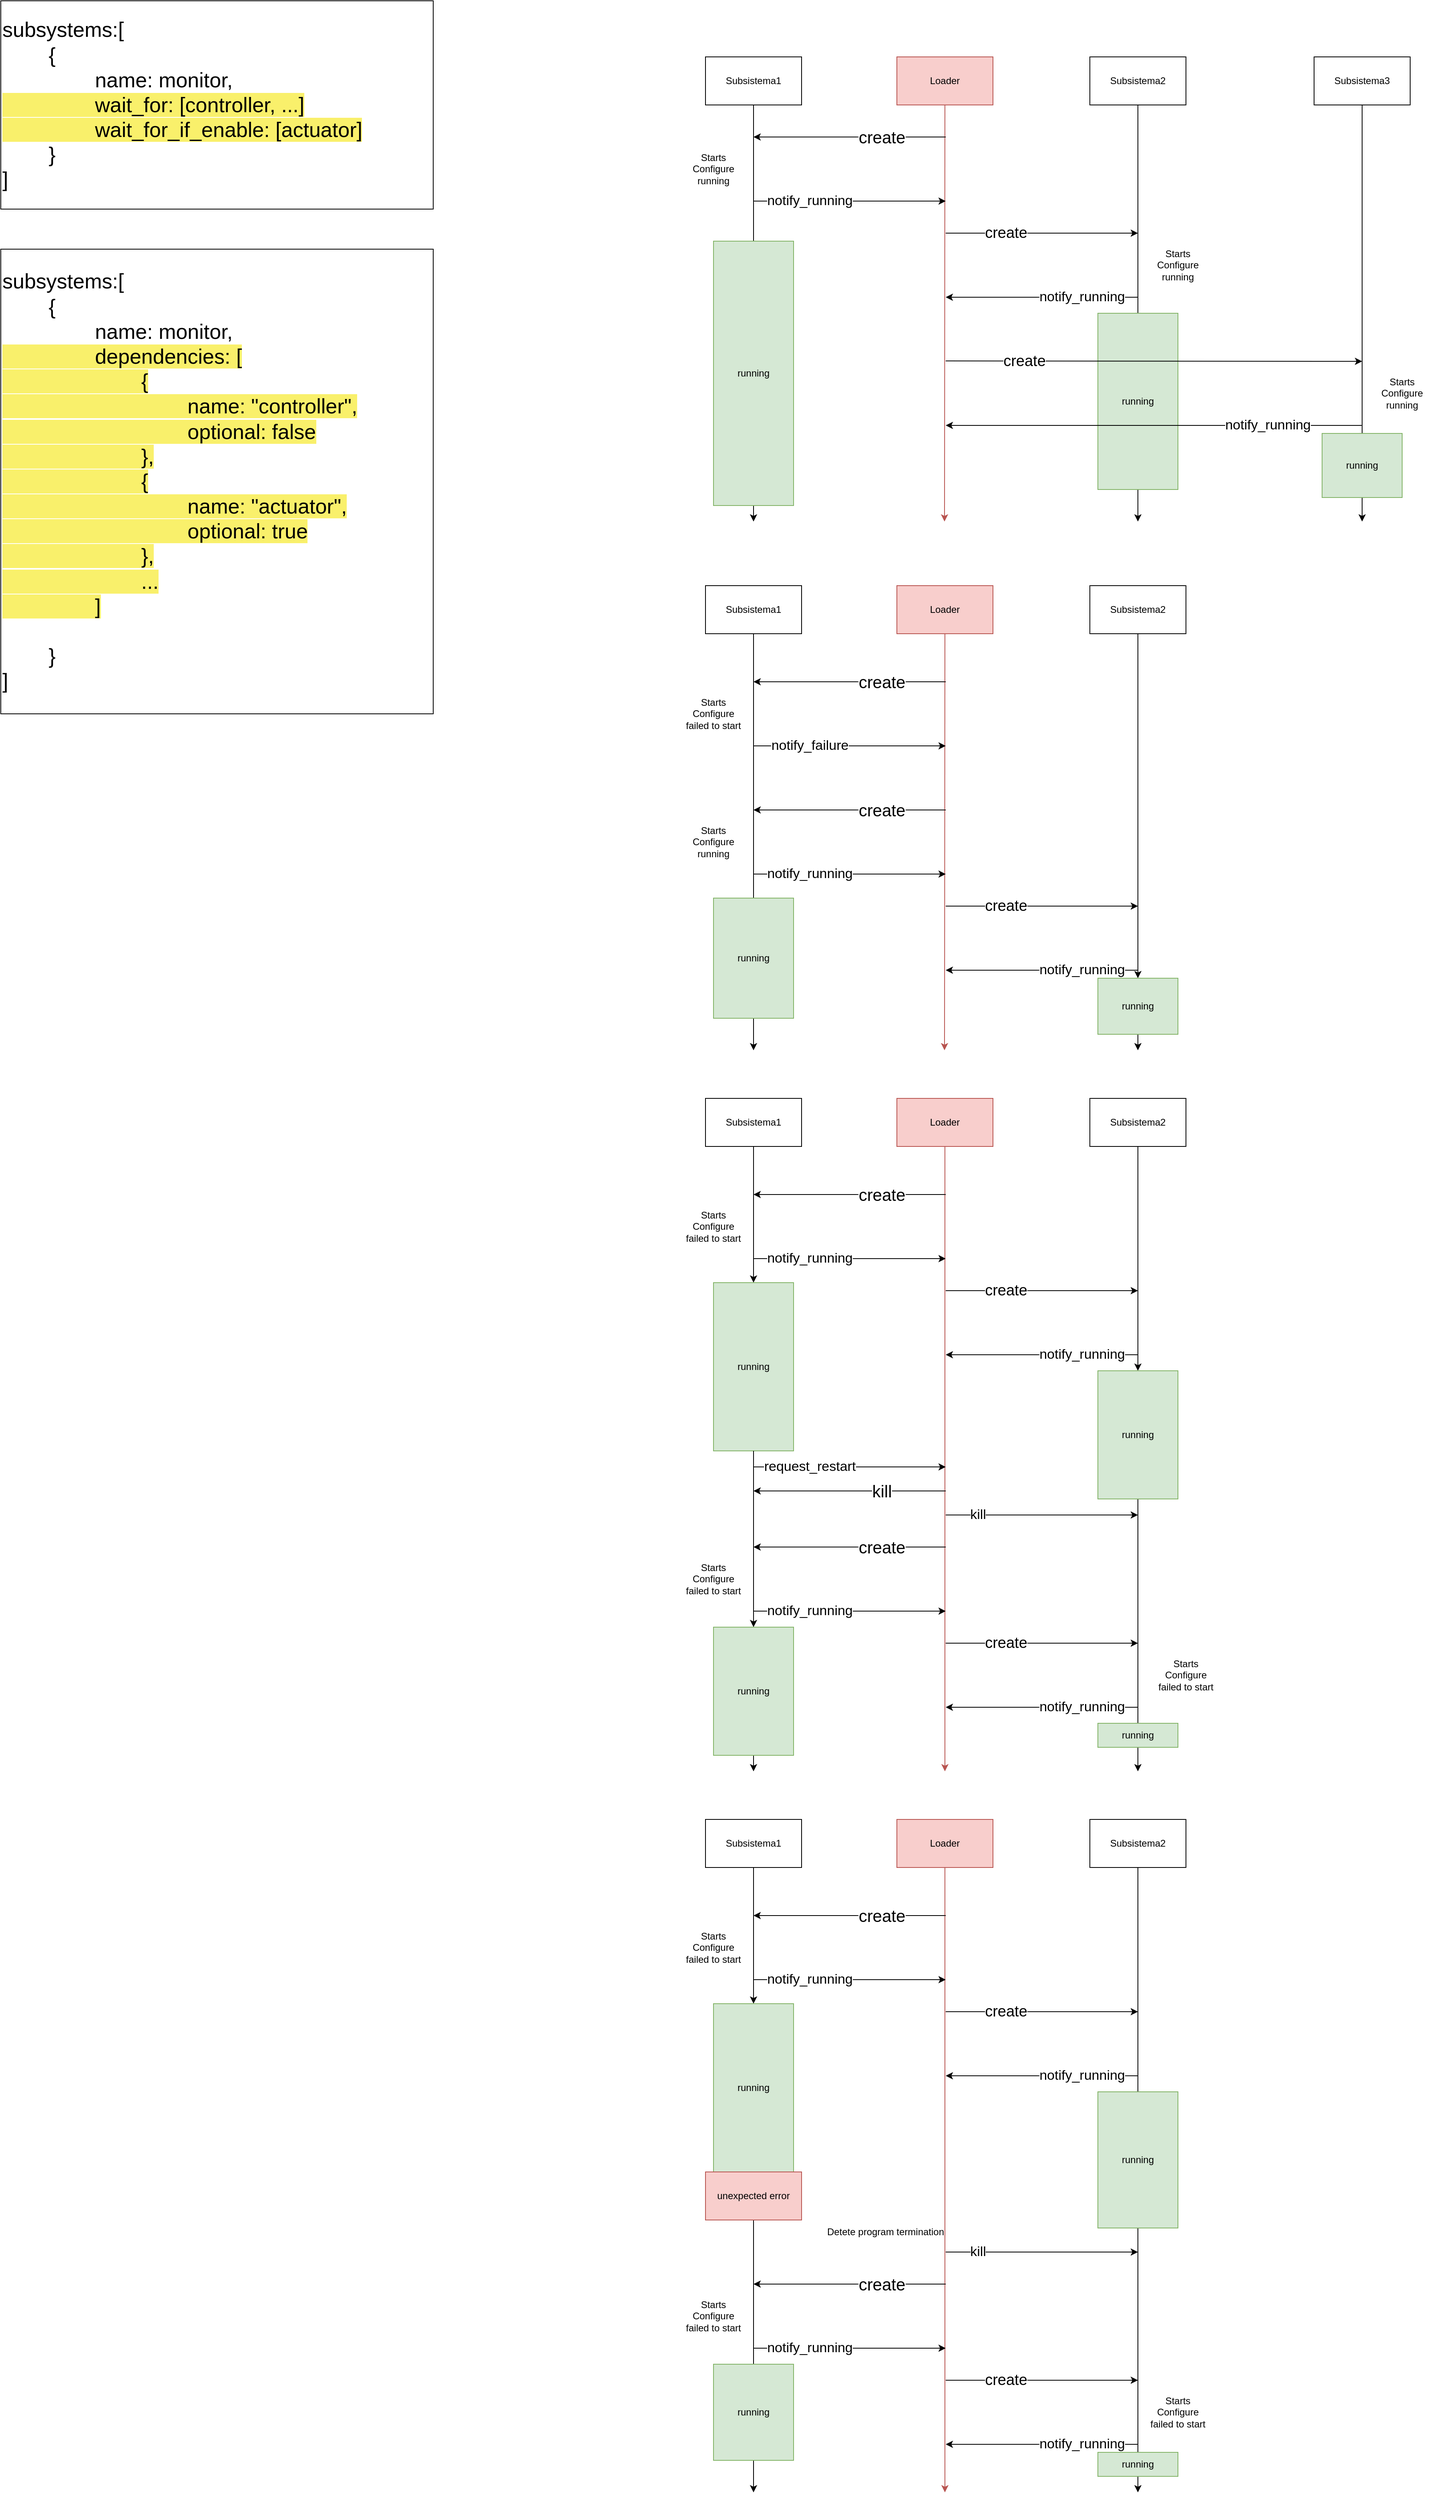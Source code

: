 <mxfile version="24.0.5" type="github">
  <diagram name="Page-1" id="_iT0_7cl5lhxkJCvYach">
    <mxGraphModel dx="1364" dy="795" grid="1" gridSize="10" guides="1" tooltips="1" connect="1" arrows="1" fold="1" page="1" pageScale="1" pageWidth="850" pageHeight="1100" math="0" shadow="0">
      <root>
        <mxCell id="0" />
        <mxCell id="1" parent="0" />
        <mxCell id="0AkoT4ty6DsvOrEqRaba-7" style="edgeStyle=orthogonalEdgeStyle;rounded=0;orthogonalLoop=1;jettySize=auto;html=1;exitX=0.5;exitY=1;exitDx=0;exitDy=0;fillColor=#f8cecc;strokeColor=#b85450;" edge="1" parent="1" source="0AkoT4ty6DsvOrEqRaba-1">
          <mxGeometry relative="1" as="geometry">
            <mxPoint x="1198.5" y="760" as="targetPoint" />
            <mxPoint x="1198.5" y="250" as="sourcePoint" />
          </mxGeometry>
        </mxCell>
        <mxCell id="0AkoT4ty6DsvOrEqRaba-1" value="Loader" style="rounded=0;whiteSpace=wrap;html=1;fillColor=#f8cecc;strokeColor=#b85450;" vertex="1" parent="1">
          <mxGeometry x="1139" y="180" width="120" height="60" as="geometry" />
        </mxCell>
        <mxCell id="0AkoT4ty6DsvOrEqRaba-2" value="&lt;div style=&quot;font-size: 26px;&quot; align=&quot;left&quot;&gt;&lt;font style=&quot;font-size: 26px;&quot;&gt;subsystems:[&lt;/font&gt;&lt;/div&gt;&lt;div style=&quot;font-size: 26px;&quot; align=&quot;left&quot;&gt;&lt;font style=&quot;font-size: 26px;&quot;&gt;&lt;span style=&quot;white-space: pre;&quot;&gt;&#x9;&lt;/span&gt;{&lt;/font&gt;&lt;/div&gt;&lt;div style=&quot;font-size: 26px;&quot; align=&quot;left&quot;&gt;&lt;font style=&quot;font-size: 26px;&quot;&gt;&lt;span style=&quot;white-space: pre;&quot;&gt;&#x9;&lt;/span&gt;&lt;span style=&quot;white-space: pre;&quot;&gt;&#x9;&lt;/span&gt;name: monitor,&lt;/font&gt;&lt;/div&gt;&lt;div style=&quot;font-size: 26px;&quot; align=&quot;left&quot;&gt;&lt;font style=&quot;font-size: 26px; background-color: rgb(249, 240, 107);&quot;&gt;&lt;span style=&quot;white-space: pre;&quot;&gt;&#x9;&lt;/span&gt;&lt;span style=&quot;white-space: pre;&quot;&gt;&#x9;&lt;/span&gt;wait_for: [controller, ...]&lt;/font&gt;&lt;/div&gt;&lt;div style=&quot;font-size: 26px;&quot; align=&quot;left&quot;&gt;&lt;font style=&quot;font-size: 26px; background-color: rgb(249, 240, 107);&quot;&gt;&lt;span style=&quot;white-space: pre;&quot;&gt;&#x9;&lt;/span&gt;&lt;span style=&quot;white-space: pre;&quot;&gt;&#x9;&lt;/span&gt;wait_for_if_enable: [actuator]&lt;br&gt;&lt;/font&gt;&lt;/div&gt;&lt;div style=&quot;font-size: 26px;&quot; align=&quot;left&quot;&gt;&lt;font style=&quot;font-size: 26px;&quot;&gt;&lt;span style=&quot;white-space: pre;&quot;&gt;&#x9;&lt;/span&gt;}&lt;br&gt;&lt;/font&gt;&lt;/div&gt;&lt;div style=&quot;font-size: 26px;&quot; align=&quot;left&quot;&gt;&lt;font style=&quot;font-size: 26px;&quot;&gt;]&lt;/font&gt;&lt;/div&gt;" style="rounded=0;whiteSpace=wrap;html=1;align=left;" vertex="1" parent="1">
          <mxGeometry x="20" y="110" width="540" height="260" as="geometry" />
        </mxCell>
        <mxCell id="0AkoT4ty6DsvOrEqRaba-3" value="&lt;div style=&quot;font-size: 26px;&quot; align=&quot;left&quot;&gt;&lt;font style=&quot;font-size: 26px;&quot;&gt;subsystems:[&lt;/font&gt;&lt;/div&gt;&lt;div style=&quot;font-size: 26px;&quot; align=&quot;left&quot;&gt;&lt;font style=&quot;font-size: 26px;&quot;&gt;&lt;span style=&quot;white-space: pre;&quot;&gt;&#x9;&lt;/span&gt;{&lt;/font&gt;&lt;/div&gt;&lt;div style=&quot;font-size: 26px;&quot; align=&quot;left&quot;&gt;&lt;font style=&quot;font-size: 26px;&quot;&gt;&lt;span style=&quot;white-space: pre;&quot;&gt;&#x9;&lt;/span&gt;&lt;span style=&quot;white-space: pre;&quot;&gt;&#x9;&lt;/span&gt;name: monitor,&lt;/font&gt;&lt;/div&gt;&lt;div style=&quot;font-size: 26px;&quot; align=&quot;left&quot;&gt;&lt;font style=&quot;font-size: 26px; background-color: rgb(249, 240, 107);&quot;&gt;&lt;span style=&quot;white-space: pre;&quot;&gt;&#x9;&lt;/span&gt;&lt;span style=&quot;white-space: pre;&quot;&gt;&#x9;dependencies&lt;/span&gt;: [&lt;/font&gt;&lt;/div&gt;&lt;div style=&quot;font-size: 26px;&quot; align=&quot;left&quot;&gt;&lt;font style=&quot;font-size: 26px; background-color: rgb(249, 240, 107);&quot;&gt;&lt;span style=&quot;white-space: pre;&quot;&gt;&#x9;&lt;/span&gt;&lt;span style=&quot;white-space: pre;&quot;&gt;&#x9;&lt;span style=&quot;white-space: pre;&quot;&gt;&#x9;&lt;/span&gt;{&lt;/span&gt;&lt;/font&gt;&lt;/div&gt;&lt;div style=&quot;font-size: 26px;&quot; align=&quot;left&quot;&gt;&lt;font style=&quot;font-size: 26px; background-color: rgb(249, 240, 107);&quot;&gt;&lt;span style=&quot;white-space: pre;&quot;&gt;&lt;span style=&quot;white-space: pre;&quot;&gt;&#x9;&lt;/span&gt;&lt;span style=&quot;white-space: pre;&quot;&gt;&#x9;&lt;/span&gt;&lt;span style=&quot;white-space: pre;&quot;&gt;&#x9;&lt;/span&gt;&lt;span style=&quot;white-space: pre;&quot;&gt;&#x9;&lt;/span&gt;name: &quot;controller&quot;,&lt;/span&gt;&lt;/font&gt;&lt;/div&gt;&lt;div style=&quot;font-size: 26px;&quot; align=&quot;left&quot;&gt;&lt;font style=&quot;font-size: 26px; background-color: rgb(249, 240, 107);&quot;&gt;&lt;span style=&quot;white-space: pre;&quot;&gt;&lt;span style=&quot;white-space: pre;&quot;&gt;&#x9;&lt;/span&gt;&lt;span style=&quot;white-space: pre;&quot;&gt;&#x9;&lt;/span&gt;&lt;span style=&quot;white-space: pre;&quot;&gt;&#x9;&lt;/span&gt;&lt;span style=&quot;white-space: pre;&quot;&gt;&#x9;&lt;/span&gt;optional: false&lt;br&gt;&lt;/span&gt;&lt;/font&gt;&lt;/div&gt;&lt;div style=&quot;font-size: 26px;&quot; align=&quot;left&quot;&gt;&lt;font style=&quot;font-size: 26px; background-color: rgb(249, 240, 107);&quot;&gt;&lt;span style=&quot;white-space: pre;&quot;&gt;&lt;span style=&quot;white-space: pre;&quot;&gt;&#x9;&lt;/span&gt;&lt;span style=&quot;white-space: pre;&quot;&gt;&#x9;&lt;/span&gt;&lt;span style=&quot;white-space: pre;&quot;&gt;&#x9;&lt;/span&gt;},&lt;/span&gt;&lt;/font&gt;&lt;/div&gt;&lt;div style=&quot;font-size: 26px;&quot; align=&quot;left&quot;&gt;&lt;font style=&quot;font-size: 26px; background-color: rgb(249, 240, 107);&quot;&gt;&lt;span style=&quot;white-space: pre;&quot;&gt;&lt;span style=&quot;white-space: pre;&quot;&gt;&#x9;&lt;/span&gt;&lt;span style=&quot;white-space: pre;&quot;&gt;&#x9;&lt;/span&gt;&lt;span style=&quot;white-space: pre;&quot;&gt;&#x9;&lt;/span&gt;{&lt;/span&gt;&lt;/font&gt;&lt;/div&gt;&lt;div style=&quot;font-size: 26px;&quot; align=&quot;left&quot;&gt;&lt;font style=&quot;font-size: 26px; background-color: rgb(249, 240, 107);&quot;&gt;&lt;span style=&quot;white-space: pre;&quot;&gt;&lt;/span&gt;&lt;/font&gt;&lt;div style=&quot;font-size: 26px;&quot; align=&quot;left&quot;&gt;&lt;font style=&quot;font-size: 26px; background-color: rgb(249, 240, 107);&quot;&gt;&lt;span style=&quot;white-space: pre;&quot;&gt;&lt;span style=&quot;white-space: pre;&quot;&gt;&#x9;&lt;/span&gt;&lt;span style=&quot;white-space: pre;&quot;&gt;&#x9;&lt;/span&gt;&lt;span style=&quot;white-space: pre;&quot;&gt;&#x9;&lt;/span&gt;&lt;span style=&quot;white-space: pre;&quot;&gt;&#x9;&lt;/span&gt;name: &quot;actuator&quot;,&lt;/span&gt;&lt;/font&gt;&lt;/div&gt;&lt;div style=&quot;font-size: 26px;&quot; align=&quot;left&quot;&gt;&lt;font style=&quot;font-size: 26px; background-color: rgb(249, 240, 107);&quot;&gt;&lt;span style=&quot;white-space: pre;&quot;&gt;&lt;span style=&quot;white-space: pre;&quot;&gt;&#x9;&lt;/span&gt;&lt;span style=&quot;white-space: pre;&quot;&gt;&#x9;&lt;/span&gt;&lt;span style=&quot;white-space: pre;&quot;&gt;&#x9;&lt;/span&gt;&lt;span style=&quot;white-space: pre;&quot;&gt;&#x9;&lt;/span&gt;optional: true&lt;br&gt;&lt;/span&gt;&lt;/font&gt;&lt;/div&gt;&lt;/div&gt;&lt;div style=&quot;font-size: 26px;&quot; align=&quot;left&quot;&gt;&lt;font style=&quot;font-size: 26px; background-color: rgb(249, 240, 107);&quot;&gt;&lt;span style=&quot;white-space: pre;&quot;&gt;&lt;span style=&quot;white-space: pre;&quot;&gt;&#x9;&lt;/span&gt;&lt;span style=&quot;white-space: pre;&quot;&gt;&#x9;&lt;/span&gt;&lt;span style=&quot;white-space: pre;&quot;&gt;&#x9;&lt;/span&gt;},&lt;/span&gt;&lt;/font&gt;&lt;/div&gt;&lt;div style=&quot;font-size: 26px;&quot; align=&quot;left&quot;&gt;&lt;font style=&quot;font-size: 26px; background-color: rgb(249, 240, 107);&quot;&gt;&lt;span style=&quot;white-space: pre;&quot;&gt;&lt;span style=&quot;white-space: pre;&quot;&gt;&#x9;&lt;/span&gt;&lt;span style=&quot;white-space: pre;&quot;&gt;&#x9;&lt;/span&gt;&lt;span style=&quot;white-space: pre;&quot;&gt;&#x9;.&lt;/span&gt;..&lt;br&gt;&lt;/span&gt;&lt;/font&gt;&lt;/div&gt;&lt;div style=&quot;font-size: 26px;&quot; align=&quot;left&quot;&gt;&lt;font style=&quot;font-size: 26px; background-color: rgb(249, 240, 107);&quot;&gt;&lt;span style=&quot;white-space: pre;&quot;&gt;&#x9;&lt;/span&gt;&lt;span style=&quot;white-space: pre;&quot;&gt;&#x9;&lt;/span&gt;]&lt;/font&gt;&lt;/div&gt;&lt;div style=&quot;font-size: 26px;&quot; align=&quot;left&quot;&gt;&lt;font style=&quot;font-size: 26px;&quot;&gt;&lt;br&gt;&lt;/font&gt;&lt;/div&gt;&lt;div style=&quot;font-size: 26px;&quot; align=&quot;left&quot;&gt;&lt;font style=&quot;font-size: 26px;&quot;&gt;&lt;span style=&quot;white-space: pre;&quot;&gt;&#x9;&lt;/span&gt;}&lt;br&gt;&lt;/font&gt;&lt;/div&gt;&lt;div style=&quot;font-size: 26px;&quot; align=&quot;left&quot;&gt;&lt;font style=&quot;font-size: 26px;&quot;&gt;]&lt;/font&gt;&lt;/div&gt;" style="rounded=0;whiteSpace=wrap;html=1;align=left;" vertex="1" parent="1">
          <mxGeometry x="20" y="420" width="540" height="580" as="geometry" />
        </mxCell>
        <mxCell id="0AkoT4ty6DsvOrEqRaba-8" style="edgeStyle=orthogonalEdgeStyle;rounded=0;orthogonalLoop=1;jettySize=auto;html=1;" edge="1" parent="1" source="0AkoT4ty6DsvOrEqRaba-4">
          <mxGeometry relative="1" as="geometry">
            <mxPoint x="960" y="760" as="targetPoint" />
          </mxGeometry>
        </mxCell>
        <mxCell id="0AkoT4ty6DsvOrEqRaba-4" value="Subsistema1" style="rounded=0;whiteSpace=wrap;html=1;" vertex="1" parent="1">
          <mxGeometry x="900" y="180" width="120" height="60" as="geometry" />
        </mxCell>
        <mxCell id="0AkoT4ty6DsvOrEqRaba-15" style="edgeStyle=orthogonalEdgeStyle;rounded=0;orthogonalLoop=1;jettySize=auto;html=1;" edge="1" parent="1" source="0AkoT4ty6DsvOrEqRaba-5">
          <mxGeometry relative="1" as="geometry">
            <mxPoint x="1440" y="760" as="targetPoint" />
          </mxGeometry>
        </mxCell>
        <mxCell id="0AkoT4ty6DsvOrEqRaba-5" value="Subsistema2" style="rounded=0;whiteSpace=wrap;html=1;" vertex="1" parent="1">
          <mxGeometry x="1380" y="180" width="120" height="60" as="geometry" />
        </mxCell>
        <mxCell id="0AkoT4ty6DsvOrEqRaba-9" value="" style="endArrow=classic;html=1;rounded=0;" edge="1" parent="1">
          <mxGeometry width="50" height="50" relative="1" as="geometry">
            <mxPoint x="1200" y="280" as="sourcePoint" />
            <mxPoint x="960" y="280" as="targetPoint" />
          </mxGeometry>
        </mxCell>
        <mxCell id="0AkoT4ty6DsvOrEqRaba-13" value="create" style="edgeLabel;html=1;align=center;verticalAlign=middle;resizable=0;points=[];fontSize=21;" vertex="1" connectable="0" parent="0AkoT4ty6DsvOrEqRaba-9">
          <mxGeometry x="-0.175" y="-1" relative="1" as="geometry">
            <mxPoint x="19" y="1" as="offset" />
          </mxGeometry>
        </mxCell>
        <mxCell id="0AkoT4ty6DsvOrEqRaba-10" value="&lt;div&gt;Starts&lt;/div&gt;&lt;div&gt;Configure&lt;br&gt;&lt;/div&gt;&lt;div&gt;running&lt;br&gt;&lt;/div&gt;" style="text;html=1;align=center;verticalAlign=middle;whiteSpace=wrap;rounded=0;" vertex="1" parent="1">
          <mxGeometry x="860" y="290" width="100" height="60" as="geometry" />
        </mxCell>
        <mxCell id="0AkoT4ty6DsvOrEqRaba-11" value="" style="endArrow=classic;html=1;rounded=0;" edge="1" parent="1">
          <mxGeometry width="50" height="50" relative="1" as="geometry">
            <mxPoint x="960" y="360" as="sourcePoint" />
            <mxPoint x="1200" y="360" as="targetPoint" />
          </mxGeometry>
        </mxCell>
        <mxCell id="0AkoT4ty6DsvOrEqRaba-14" value="notify_running" style="edgeLabel;html=1;align=center;verticalAlign=middle;resizable=0;points=[];fontSize=17;" vertex="1" connectable="0" parent="0AkoT4ty6DsvOrEqRaba-11">
          <mxGeometry x="-0.658" relative="1" as="geometry">
            <mxPoint x="29" as="offset" />
          </mxGeometry>
        </mxCell>
        <mxCell id="0AkoT4ty6DsvOrEqRaba-17" value="" style="endArrow=classic;html=1;rounded=0;" edge="1" parent="1">
          <mxGeometry width="50" height="50" relative="1" as="geometry">
            <mxPoint x="1200" y="400" as="sourcePoint" />
            <mxPoint x="1440" y="400" as="targetPoint" />
          </mxGeometry>
        </mxCell>
        <mxCell id="0AkoT4ty6DsvOrEqRaba-18" value="&lt;font style=&quot;font-size: 19px;&quot;&gt;create&lt;/font&gt;" style="edgeLabel;html=1;align=center;verticalAlign=middle;resizable=0;points=[];fontSize=17;" vertex="1" connectable="0" parent="0AkoT4ty6DsvOrEqRaba-17">
          <mxGeometry x="-0.658" relative="1" as="geometry">
            <mxPoint x="34" as="offset" />
          </mxGeometry>
        </mxCell>
        <mxCell id="0AkoT4ty6DsvOrEqRaba-19" value="&lt;div&gt;Starts&lt;/div&gt;&lt;div&gt;Configure&lt;br&gt;&lt;/div&gt;&lt;div&gt;running&lt;br&gt;&lt;/div&gt;" style="text;html=1;align=center;verticalAlign=middle;whiteSpace=wrap;rounded=0;" vertex="1" parent="1">
          <mxGeometry x="1440" y="410" width="100" height="60" as="geometry" />
        </mxCell>
        <mxCell id="0AkoT4ty6DsvOrEqRaba-20" value="" style="endArrow=classic;html=1;rounded=0;endFill=1;" edge="1" parent="1">
          <mxGeometry width="50" height="50" relative="1" as="geometry">
            <mxPoint x="1440" y="480" as="sourcePoint" />
            <mxPoint x="1200" y="480" as="targetPoint" />
          </mxGeometry>
        </mxCell>
        <mxCell id="0AkoT4ty6DsvOrEqRaba-21" value="notify_running" style="edgeLabel;html=1;align=center;verticalAlign=middle;resizable=0;points=[];fontSize=17;" vertex="1" connectable="0" parent="0AkoT4ty6DsvOrEqRaba-20">
          <mxGeometry x="-0.658" relative="1" as="geometry">
            <mxPoint x="-29" as="offset" />
          </mxGeometry>
        </mxCell>
        <mxCell id="0AkoT4ty6DsvOrEqRaba-22" style="edgeStyle=orthogonalEdgeStyle;rounded=0;orthogonalLoop=1;jettySize=auto;html=1;" edge="1" parent="1" source="0AkoT4ty6DsvOrEqRaba-23">
          <mxGeometry relative="1" as="geometry">
            <mxPoint x="1720" y="760" as="targetPoint" />
          </mxGeometry>
        </mxCell>
        <mxCell id="0AkoT4ty6DsvOrEqRaba-23" value="Subsistema3" style="rounded=0;whiteSpace=wrap;html=1;" vertex="1" parent="1">
          <mxGeometry x="1660" y="180" width="120" height="60" as="geometry" />
        </mxCell>
        <mxCell id="0AkoT4ty6DsvOrEqRaba-25" value="&lt;div&gt;Starts&lt;/div&gt;&lt;div&gt;Configure&lt;br&gt;&lt;/div&gt;&lt;div&gt;running&lt;br&gt;&lt;/div&gt;" style="text;html=1;align=center;verticalAlign=middle;whiteSpace=wrap;rounded=0;" vertex="1" parent="1">
          <mxGeometry x="1720" y="570" width="100" height="60" as="geometry" />
        </mxCell>
        <mxCell id="0AkoT4ty6DsvOrEqRaba-30" style="edgeStyle=orthogonalEdgeStyle;rounded=0;orthogonalLoop=1;jettySize=auto;html=1;exitX=0.5;exitY=1;exitDx=0;exitDy=0;fillColor=#f8cecc;strokeColor=#b85450;" edge="1" parent="1" source="0AkoT4ty6DsvOrEqRaba-31">
          <mxGeometry relative="1" as="geometry">
            <mxPoint x="1198.5" y="1420" as="targetPoint" />
            <mxPoint x="1198.5" y="910" as="sourcePoint" />
          </mxGeometry>
        </mxCell>
        <mxCell id="0AkoT4ty6DsvOrEqRaba-31" value="Loader" style="rounded=0;whiteSpace=wrap;html=1;fillColor=#f8cecc;strokeColor=#b85450;" vertex="1" parent="1">
          <mxGeometry x="1139" y="840" width="120" height="60" as="geometry" />
        </mxCell>
        <mxCell id="0AkoT4ty6DsvOrEqRaba-33" style="edgeStyle=orthogonalEdgeStyle;rounded=0;orthogonalLoop=1;jettySize=auto;html=1;" edge="1" parent="1" source="0AkoT4ty6DsvOrEqRaba-34">
          <mxGeometry relative="1" as="geometry">
            <mxPoint x="960" y="1420" as="targetPoint" />
          </mxGeometry>
        </mxCell>
        <mxCell id="0AkoT4ty6DsvOrEqRaba-34" value="Subsistema1" style="rounded=0;whiteSpace=wrap;html=1;" vertex="1" parent="1">
          <mxGeometry x="900" y="840" width="120" height="60" as="geometry" />
        </mxCell>
        <mxCell id="0AkoT4ty6DsvOrEqRaba-35" value="&lt;div&gt;Starts&lt;/div&gt;&lt;div&gt;Configure&lt;br&gt;&lt;/div&gt;&lt;div&gt;failed to start&lt;br&gt;&lt;/div&gt;" style="text;html=1;align=center;verticalAlign=middle;whiteSpace=wrap;rounded=0;" vertex="1" parent="1">
          <mxGeometry x="860" y="970" width="100" height="60" as="geometry" />
        </mxCell>
        <mxCell id="0AkoT4ty6DsvOrEqRaba-37" value="" style="endArrow=classic;html=1;rounded=0;" edge="1" parent="1">
          <mxGeometry width="50" height="50" relative="1" as="geometry">
            <mxPoint x="1200" y="960" as="sourcePoint" />
            <mxPoint x="960" y="960" as="targetPoint" />
          </mxGeometry>
        </mxCell>
        <mxCell id="0AkoT4ty6DsvOrEqRaba-38" value="create" style="edgeLabel;html=1;align=center;verticalAlign=middle;resizable=0;points=[];fontSize=21;" vertex="1" connectable="0" parent="0AkoT4ty6DsvOrEqRaba-37">
          <mxGeometry x="-0.175" y="-1" relative="1" as="geometry">
            <mxPoint x="19" y="1" as="offset" />
          </mxGeometry>
        </mxCell>
        <mxCell id="0AkoT4ty6DsvOrEqRaba-39" value="" style="endArrow=classic;html=1;rounded=0;" edge="1" parent="1">
          <mxGeometry width="50" height="50" relative="1" as="geometry">
            <mxPoint x="960" y="1040" as="sourcePoint" />
            <mxPoint x="1200" y="1040" as="targetPoint" />
          </mxGeometry>
        </mxCell>
        <mxCell id="0AkoT4ty6DsvOrEqRaba-40" value="notify_failure" style="edgeLabel;html=1;align=center;verticalAlign=middle;resizable=0;points=[];fontSize=17;" vertex="1" connectable="0" parent="0AkoT4ty6DsvOrEqRaba-39">
          <mxGeometry x="-0.658" relative="1" as="geometry">
            <mxPoint x="29" as="offset" />
          </mxGeometry>
        </mxCell>
        <mxCell id="0AkoT4ty6DsvOrEqRaba-41" value="" style="endArrow=classic;html=1;rounded=0;" edge="1" parent="1">
          <mxGeometry width="50" height="50" relative="1" as="geometry">
            <mxPoint x="1200" y="1120" as="sourcePoint" />
            <mxPoint x="960" y="1120" as="targetPoint" />
          </mxGeometry>
        </mxCell>
        <mxCell id="0AkoT4ty6DsvOrEqRaba-42" value="create" style="edgeLabel;html=1;align=center;verticalAlign=middle;resizable=0;points=[];fontSize=21;" vertex="1" connectable="0" parent="0AkoT4ty6DsvOrEqRaba-41">
          <mxGeometry x="-0.175" y="-1" relative="1" as="geometry">
            <mxPoint x="19" y="1" as="offset" />
          </mxGeometry>
        </mxCell>
        <mxCell id="0AkoT4ty6DsvOrEqRaba-43" value="&lt;div&gt;Starts&lt;/div&gt;&lt;div&gt;Configure&lt;br&gt;&lt;/div&gt;&lt;div&gt;running&lt;br&gt;&lt;/div&gt;" style="text;html=1;align=center;verticalAlign=middle;whiteSpace=wrap;rounded=0;" vertex="1" parent="1">
          <mxGeometry x="860" y="1130" width="100" height="60" as="geometry" />
        </mxCell>
        <mxCell id="0AkoT4ty6DsvOrEqRaba-44" value="" style="endArrow=classic;html=1;rounded=0;" edge="1" parent="1">
          <mxGeometry width="50" height="50" relative="1" as="geometry">
            <mxPoint x="960" y="1200" as="sourcePoint" />
            <mxPoint x="1200" y="1200" as="targetPoint" />
          </mxGeometry>
        </mxCell>
        <mxCell id="0AkoT4ty6DsvOrEqRaba-45" value="notify_running" style="edgeLabel;html=1;align=center;verticalAlign=middle;resizable=0;points=[];fontSize=17;" vertex="1" connectable="0" parent="0AkoT4ty6DsvOrEqRaba-44">
          <mxGeometry x="-0.658" relative="1" as="geometry">
            <mxPoint x="29" as="offset" />
          </mxGeometry>
        </mxCell>
        <mxCell id="0AkoT4ty6DsvOrEqRaba-46" style="edgeStyle=orthogonalEdgeStyle;rounded=0;orthogonalLoop=1;jettySize=auto;html=1;" edge="1" parent="1" source="0AkoT4ty6DsvOrEqRaba-131">
          <mxGeometry relative="1" as="geometry">
            <mxPoint x="1440" y="1420" as="targetPoint" />
          </mxGeometry>
        </mxCell>
        <mxCell id="0AkoT4ty6DsvOrEqRaba-47" value="Subsistema2" style="rounded=0;whiteSpace=wrap;html=1;" vertex="1" parent="1">
          <mxGeometry x="1380" y="840" width="120" height="60" as="geometry" />
        </mxCell>
        <mxCell id="0AkoT4ty6DsvOrEqRaba-48" value="" style="endArrow=classic;html=1;rounded=0;" edge="1" parent="1">
          <mxGeometry width="50" height="50" relative="1" as="geometry">
            <mxPoint x="1200" y="1240" as="sourcePoint" />
            <mxPoint x="1440" y="1240" as="targetPoint" />
          </mxGeometry>
        </mxCell>
        <mxCell id="0AkoT4ty6DsvOrEqRaba-49" value="&lt;font style=&quot;font-size: 19px;&quot;&gt;create&lt;/font&gt;" style="edgeLabel;html=1;align=center;verticalAlign=middle;resizable=0;points=[];fontSize=17;" vertex="1" connectable="0" parent="0AkoT4ty6DsvOrEqRaba-48">
          <mxGeometry x="-0.658" relative="1" as="geometry">
            <mxPoint x="34" as="offset" />
          </mxGeometry>
        </mxCell>
        <mxCell id="0AkoT4ty6DsvOrEqRaba-50" value="" style="endArrow=classic;html=1;rounded=0;endFill=1;" edge="1" parent="1">
          <mxGeometry width="50" height="50" relative="1" as="geometry">
            <mxPoint x="1440" y="1320" as="sourcePoint" />
            <mxPoint x="1200" y="1320" as="targetPoint" />
          </mxGeometry>
        </mxCell>
        <mxCell id="0AkoT4ty6DsvOrEqRaba-51" value="notify_running" style="edgeLabel;html=1;align=center;verticalAlign=middle;resizable=0;points=[];fontSize=17;" vertex="1" connectable="0" parent="0AkoT4ty6DsvOrEqRaba-50">
          <mxGeometry x="-0.658" relative="1" as="geometry">
            <mxPoint x="-29" as="offset" />
          </mxGeometry>
        </mxCell>
        <mxCell id="0AkoT4ty6DsvOrEqRaba-52" style="edgeStyle=orthogonalEdgeStyle;rounded=0;orthogonalLoop=1;jettySize=auto;html=1;exitX=0.5;exitY=1;exitDx=0;exitDy=0;fillColor=#f8cecc;strokeColor=#b85450;" edge="1" parent="1" source="0AkoT4ty6DsvOrEqRaba-53">
          <mxGeometry relative="1" as="geometry">
            <mxPoint x="1199" y="2320" as="targetPoint" />
            <mxPoint x="1198.5" y="1550" as="sourcePoint" />
          </mxGeometry>
        </mxCell>
        <mxCell id="0AkoT4ty6DsvOrEqRaba-53" value="Loader" style="rounded=0;whiteSpace=wrap;html=1;fillColor=#f8cecc;strokeColor=#b85450;" vertex="1" parent="1">
          <mxGeometry x="1139" y="1480" width="120" height="60" as="geometry" />
        </mxCell>
        <mxCell id="0AkoT4ty6DsvOrEqRaba-54" style="edgeStyle=orthogonalEdgeStyle;rounded=0;orthogonalLoop=1;jettySize=auto;html=1;" edge="1" parent="1" source="0AkoT4ty6DsvOrEqRaba-133">
          <mxGeometry relative="1" as="geometry">
            <mxPoint x="960" y="2320" as="targetPoint" />
          </mxGeometry>
        </mxCell>
        <mxCell id="0AkoT4ty6DsvOrEqRaba-55" value="Subsistema1" style="rounded=0;whiteSpace=wrap;html=1;" vertex="1" parent="1">
          <mxGeometry x="900" y="1480" width="120" height="60" as="geometry" />
        </mxCell>
        <mxCell id="0AkoT4ty6DsvOrEqRaba-56" value="&lt;div&gt;Starts&lt;/div&gt;&lt;div&gt;Configure&lt;br&gt;&lt;/div&gt;&lt;div&gt;failed to start&lt;br&gt;&lt;/div&gt;" style="text;html=1;align=center;verticalAlign=middle;whiteSpace=wrap;rounded=0;" vertex="1" parent="1">
          <mxGeometry x="860" y="1610" width="100" height="60" as="geometry" />
        </mxCell>
        <mxCell id="0AkoT4ty6DsvOrEqRaba-57" value="" style="endArrow=classic;html=1;rounded=0;" edge="1" parent="1">
          <mxGeometry width="50" height="50" relative="1" as="geometry">
            <mxPoint x="1200" y="1600" as="sourcePoint" />
            <mxPoint x="960" y="1600" as="targetPoint" />
          </mxGeometry>
        </mxCell>
        <mxCell id="0AkoT4ty6DsvOrEqRaba-58" value="create" style="edgeLabel;html=1;align=center;verticalAlign=middle;resizable=0;points=[];fontSize=21;" vertex="1" connectable="0" parent="0AkoT4ty6DsvOrEqRaba-57">
          <mxGeometry x="-0.175" y="-1" relative="1" as="geometry">
            <mxPoint x="19" y="1" as="offset" />
          </mxGeometry>
        </mxCell>
        <mxCell id="0AkoT4ty6DsvOrEqRaba-59" value="" style="endArrow=classic;html=1;rounded=0;" edge="1" parent="1">
          <mxGeometry width="50" height="50" relative="1" as="geometry">
            <mxPoint x="960" y="1680" as="sourcePoint" />
            <mxPoint x="1200" y="1680" as="targetPoint" />
          </mxGeometry>
        </mxCell>
        <mxCell id="0AkoT4ty6DsvOrEqRaba-60" value="notify_running" style="edgeLabel;html=1;align=center;verticalAlign=middle;resizable=0;points=[];fontSize=17;" vertex="1" connectable="0" parent="0AkoT4ty6DsvOrEqRaba-59">
          <mxGeometry x="-0.658" relative="1" as="geometry">
            <mxPoint x="29" as="offset" />
          </mxGeometry>
        </mxCell>
        <mxCell id="0AkoT4ty6DsvOrEqRaba-66" style="edgeStyle=orthogonalEdgeStyle;rounded=0;orthogonalLoop=1;jettySize=auto;html=1;" edge="1" parent="1" source="0AkoT4ty6DsvOrEqRaba-135">
          <mxGeometry relative="1" as="geometry">
            <mxPoint x="1440" y="2320" as="targetPoint" />
          </mxGeometry>
        </mxCell>
        <mxCell id="0AkoT4ty6DsvOrEqRaba-67" value="Subsistema2" style="rounded=0;whiteSpace=wrap;html=1;" vertex="1" parent="1">
          <mxGeometry x="1380" y="1480" width="120" height="60" as="geometry" />
        </mxCell>
        <mxCell id="0AkoT4ty6DsvOrEqRaba-68" value="" style="endArrow=classic;html=1;rounded=0;" edge="1" parent="1">
          <mxGeometry width="50" height="50" relative="1" as="geometry">
            <mxPoint x="1200" y="1720" as="sourcePoint" />
            <mxPoint x="1440" y="1720" as="targetPoint" />
          </mxGeometry>
        </mxCell>
        <mxCell id="0AkoT4ty6DsvOrEqRaba-69" value="&lt;font style=&quot;font-size: 19px;&quot;&gt;create&lt;/font&gt;" style="edgeLabel;html=1;align=center;verticalAlign=middle;resizable=0;points=[];fontSize=17;" vertex="1" connectable="0" parent="0AkoT4ty6DsvOrEqRaba-68">
          <mxGeometry x="-0.658" relative="1" as="geometry">
            <mxPoint x="34" as="offset" />
          </mxGeometry>
        </mxCell>
        <mxCell id="0AkoT4ty6DsvOrEqRaba-70" value="" style="endArrow=classic;html=1;rounded=0;endFill=1;" edge="1" parent="1">
          <mxGeometry width="50" height="50" relative="1" as="geometry">
            <mxPoint x="1440" y="1800" as="sourcePoint" />
            <mxPoint x="1200" y="1800" as="targetPoint" />
          </mxGeometry>
        </mxCell>
        <mxCell id="0AkoT4ty6DsvOrEqRaba-71" value="notify_running" style="edgeLabel;html=1;align=center;verticalAlign=middle;resizable=0;points=[];fontSize=17;" vertex="1" connectable="0" parent="0AkoT4ty6DsvOrEqRaba-70">
          <mxGeometry x="-0.658" relative="1" as="geometry">
            <mxPoint x="-29" as="offset" />
          </mxGeometry>
        </mxCell>
        <mxCell id="0AkoT4ty6DsvOrEqRaba-74" value="" style="edgeStyle=orthogonalEdgeStyle;rounded=0;orthogonalLoop=1;jettySize=auto;html=1;" edge="1" parent="1" source="0AkoT4ty6DsvOrEqRaba-55" target="0AkoT4ty6DsvOrEqRaba-72">
          <mxGeometry relative="1" as="geometry">
            <mxPoint x="960" y="2060" as="targetPoint" />
            <mxPoint x="960" y="1540" as="sourcePoint" />
          </mxGeometry>
        </mxCell>
        <mxCell id="0AkoT4ty6DsvOrEqRaba-72" value="running" style="text;html=1;align=center;verticalAlign=middle;whiteSpace=wrap;rounded=0;fillColor=#d5e8d4;strokeColor=#82b366;" vertex="1" parent="1">
          <mxGeometry x="910" y="1710" width="100" height="210" as="geometry" />
        </mxCell>
        <mxCell id="0AkoT4ty6DsvOrEqRaba-78" value="" style="endArrow=classic;html=1;rounded=0;" edge="1" parent="1">
          <mxGeometry width="50" height="50" relative="1" as="geometry">
            <mxPoint x="960" y="1940" as="sourcePoint" />
            <mxPoint x="1200" y="1940" as="targetPoint" />
          </mxGeometry>
        </mxCell>
        <mxCell id="0AkoT4ty6DsvOrEqRaba-79" value="request_restart" style="edgeLabel;html=1;align=center;verticalAlign=middle;resizable=0;points=[];fontSize=17;" vertex="1" connectable="0" parent="0AkoT4ty6DsvOrEqRaba-78">
          <mxGeometry x="-0.658" relative="1" as="geometry">
            <mxPoint x="29" as="offset" />
          </mxGeometry>
        </mxCell>
        <mxCell id="0AkoT4ty6DsvOrEqRaba-80" value="" style="endArrow=classic;html=1;rounded=0;" edge="1" parent="1">
          <mxGeometry width="50" height="50" relative="1" as="geometry">
            <mxPoint x="1200" y="2000" as="sourcePoint" />
            <mxPoint x="1440" y="2000" as="targetPoint" />
          </mxGeometry>
        </mxCell>
        <mxCell id="0AkoT4ty6DsvOrEqRaba-81" value="kill" style="edgeLabel;html=1;align=center;verticalAlign=middle;resizable=0;points=[];fontSize=17;" vertex="1" connectable="0" parent="0AkoT4ty6DsvOrEqRaba-80">
          <mxGeometry x="-0.658" relative="1" as="geometry">
            <mxPoint x="-1" as="offset" />
          </mxGeometry>
        </mxCell>
        <mxCell id="0AkoT4ty6DsvOrEqRaba-84" value="&lt;div&gt;Starts&lt;/div&gt;&lt;div&gt;Configure&lt;br&gt;&lt;/div&gt;&lt;div&gt;failed to start&lt;br&gt;&lt;/div&gt;" style="text;html=1;align=center;verticalAlign=middle;whiteSpace=wrap;rounded=0;" vertex="1" parent="1">
          <mxGeometry x="860" y="2050" width="100" height="60" as="geometry" />
        </mxCell>
        <mxCell id="0AkoT4ty6DsvOrEqRaba-85" value="" style="endArrow=classic;html=1;rounded=0;" edge="1" parent="1">
          <mxGeometry width="50" height="50" relative="1" as="geometry">
            <mxPoint x="1200" y="2040" as="sourcePoint" />
            <mxPoint x="960" y="2040" as="targetPoint" />
          </mxGeometry>
        </mxCell>
        <mxCell id="0AkoT4ty6DsvOrEqRaba-86" value="create" style="edgeLabel;html=1;align=center;verticalAlign=middle;resizable=0;points=[];fontSize=21;" vertex="1" connectable="0" parent="0AkoT4ty6DsvOrEqRaba-85">
          <mxGeometry x="-0.175" y="-1" relative="1" as="geometry">
            <mxPoint x="19" y="1" as="offset" />
          </mxGeometry>
        </mxCell>
        <mxCell id="0AkoT4ty6DsvOrEqRaba-87" value="" style="endArrow=classic;html=1;rounded=0;" edge="1" parent="1">
          <mxGeometry width="50" height="50" relative="1" as="geometry">
            <mxPoint x="960" y="2120" as="sourcePoint" />
            <mxPoint x="1200" y="2120" as="targetPoint" />
          </mxGeometry>
        </mxCell>
        <mxCell id="0AkoT4ty6DsvOrEqRaba-88" value="notify_running" style="edgeLabel;html=1;align=center;verticalAlign=middle;resizable=0;points=[];fontSize=17;" vertex="1" connectable="0" parent="0AkoT4ty6DsvOrEqRaba-87">
          <mxGeometry x="-0.658" relative="1" as="geometry">
            <mxPoint x="29" as="offset" />
          </mxGeometry>
        </mxCell>
        <mxCell id="0AkoT4ty6DsvOrEqRaba-89" value="" style="endArrow=classic;html=1;rounded=0;" edge="1" parent="1">
          <mxGeometry width="50" height="50" relative="1" as="geometry">
            <mxPoint x="1200" y="2160" as="sourcePoint" />
            <mxPoint x="1440" y="2160" as="targetPoint" />
          </mxGeometry>
        </mxCell>
        <mxCell id="0AkoT4ty6DsvOrEqRaba-90" value="&lt;font style=&quot;font-size: 19px;&quot;&gt;create&lt;/font&gt;" style="edgeLabel;html=1;align=center;verticalAlign=middle;resizable=0;points=[];fontSize=17;" vertex="1" connectable="0" parent="0AkoT4ty6DsvOrEqRaba-89">
          <mxGeometry x="-0.658" relative="1" as="geometry">
            <mxPoint x="34" as="offset" />
          </mxGeometry>
        </mxCell>
        <mxCell id="0AkoT4ty6DsvOrEqRaba-91" value="" style="endArrow=classic;html=1;rounded=0;endFill=1;" edge="1" parent="1">
          <mxGeometry width="50" height="50" relative="1" as="geometry">
            <mxPoint x="1440" y="2240" as="sourcePoint" />
            <mxPoint x="1200" y="2240" as="targetPoint" />
          </mxGeometry>
        </mxCell>
        <mxCell id="0AkoT4ty6DsvOrEqRaba-92" value="notify_running" style="edgeLabel;html=1;align=center;verticalAlign=middle;resizable=0;points=[];fontSize=17;" vertex="1" connectable="0" parent="0AkoT4ty6DsvOrEqRaba-91">
          <mxGeometry x="-0.658" relative="1" as="geometry">
            <mxPoint x="-29" as="offset" />
          </mxGeometry>
        </mxCell>
        <mxCell id="0AkoT4ty6DsvOrEqRaba-93" value="&lt;div&gt;Starts&lt;/div&gt;&lt;div&gt;Configure&lt;br&gt;&lt;/div&gt;&lt;div&gt;failed to start&lt;br&gt;&lt;/div&gt;" style="text;html=1;align=center;verticalAlign=middle;whiteSpace=wrap;rounded=0;" vertex="1" parent="1">
          <mxGeometry x="1450" y="2170" width="100" height="60" as="geometry" />
        </mxCell>
        <mxCell id="0AkoT4ty6DsvOrEqRaba-94" style="edgeStyle=orthogonalEdgeStyle;rounded=0;orthogonalLoop=1;jettySize=auto;html=1;exitX=0.5;exitY=1;exitDx=0;exitDy=0;fillColor=#f8cecc;strokeColor=#b85450;" edge="1" parent="1" source="0AkoT4ty6DsvOrEqRaba-95">
          <mxGeometry relative="1" as="geometry">
            <mxPoint x="1199" y="3220" as="targetPoint" />
            <mxPoint x="1198.5" y="2450" as="sourcePoint" />
          </mxGeometry>
        </mxCell>
        <mxCell id="0AkoT4ty6DsvOrEqRaba-95" value="Loader" style="rounded=0;whiteSpace=wrap;html=1;fillColor=#f8cecc;strokeColor=#b85450;" vertex="1" parent="1">
          <mxGeometry x="1139" y="2380" width="120" height="60" as="geometry" />
        </mxCell>
        <mxCell id="0AkoT4ty6DsvOrEqRaba-96" style="edgeStyle=orthogonalEdgeStyle;rounded=0;orthogonalLoop=1;jettySize=auto;html=1;" edge="1" parent="1" source="0AkoT4ty6DsvOrEqRaba-110">
          <mxGeometry relative="1" as="geometry">
            <mxPoint x="960" y="3220" as="targetPoint" />
          </mxGeometry>
        </mxCell>
        <mxCell id="0AkoT4ty6DsvOrEqRaba-97" value="Subsistema1" style="rounded=0;whiteSpace=wrap;html=1;" vertex="1" parent="1">
          <mxGeometry x="900" y="2380" width="120" height="60" as="geometry" />
        </mxCell>
        <mxCell id="0AkoT4ty6DsvOrEqRaba-98" value="&lt;div&gt;Starts&lt;/div&gt;&lt;div&gt;Configure&lt;br&gt;&lt;/div&gt;&lt;div&gt;failed to start&lt;br&gt;&lt;/div&gt;" style="text;html=1;align=center;verticalAlign=middle;whiteSpace=wrap;rounded=0;" vertex="1" parent="1">
          <mxGeometry x="860" y="2510" width="100" height="60" as="geometry" />
        </mxCell>
        <mxCell id="0AkoT4ty6DsvOrEqRaba-99" value="" style="endArrow=classic;html=1;rounded=0;" edge="1" parent="1">
          <mxGeometry width="50" height="50" relative="1" as="geometry">
            <mxPoint x="1200" y="2500" as="sourcePoint" />
            <mxPoint x="960" y="2500" as="targetPoint" />
          </mxGeometry>
        </mxCell>
        <mxCell id="0AkoT4ty6DsvOrEqRaba-100" value="create" style="edgeLabel;html=1;align=center;verticalAlign=middle;resizable=0;points=[];fontSize=21;" vertex="1" connectable="0" parent="0AkoT4ty6DsvOrEqRaba-99">
          <mxGeometry x="-0.175" y="-1" relative="1" as="geometry">
            <mxPoint x="19" y="1" as="offset" />
          </mxGeometry>
        </mxCell>
        <mxCell id="0AkoT4ty6DsvOrEqRaba-101" value="" style="endArrow=classic;html=1;rounded=0;" edge="1" parent="1">
          <mxGeometry width="50" height="50" relative="1" as="geometry">
            <mxPoint x="960" y="2580" as="sourcePoint" />
            <mxPoint x="1200" y="2580" as="targetPoint" />
          </mxGeometry>
        </mxCell>
        <mxCell id="0AkoT4ty6DsvOrEqRaba-102" value="notify_running" style="edgeLabel;html=1;align=center;verticalAlign=middle;resizable=0;points=[];fontSize=17;" vertex="1" connectable="0" parent="0AkoT4ty6DsvOrEqRaba-101">
          <mxGeometry x="-0.658" relative="1" as="geometry">
            <mxPoint x="29" as="offset" />
          </mxGeometry>
        </mxCell>
        <mxCell id="0AkoT4ty6DsvOrEqRaba-103" style="edgeStyle=orthogonalEdgeStyle;rounded=0;orthogonalLoop=1;jettySize=auto;html=1;" edge="1" parent="1" source="0AkoT4ty6DsvOrEqRaba-104">
          <mxGeometry relative="1" as="geometry">
            <mxPoint x="1440" y="3220" as="targetPoint" />
          </mxGeometry>
        </mxCell>
        <mxCell id="0AkoT4ty6DsvOrEqRaba-104" value="Subsistema2" style="rounded=0;whiteSpace=wrap;html=1;" vertex="1" parent="1">
          <mxGeometry x="1380" y="2380" width="120" height="60" as="geometry" />
        </mxCell>
        <mxCell id="0AkoT4ty6DsvOrEqRaba-105" value="" style="endArrow=classic;html=1;rounded=0;" edge="1" parent="1">
          <mxGeometry width="50" height="50" relative="1" as="geometry">
            <mxPoint x="1200" y="2620" as="sourcePoint" />
            <mxPoint x="1440" y="2620" as="targetPoint" />
          </mxGeometry>
        </mxCell>
        <mxCell id="0AkoT4ty6DsvOrEqRaba-106" value="&lt;font style=&quot;font-size: 19px;&quot;&gt;create&lt;/font&gt;" style="edgeLabel;html=1;align=center;verticalAlign=middle;resizable=0;points=[];fontSize=17;" vertex="1" connectable="0" parent="0AkoT4ty6DsvOrEqRaba-105">
          <mxGeometry x="-0.658" relative="1" as="geometry">
            <mxPoint x="34" as="offset" />
          </mxGeometry>
        </mxCell>
        <mxCell id="0AkoT4ty6DsvOrEqRaba-107" value="" style="endArrow=classic;html=1;rounded=0;endFill=1;" edge="1" parent="1">
          <mxGeometry width="50" height="50" relative="1" as="geometry">
            <mxPoint x="1440" y="2700" as="sourcePoint" />
            <mxPoint x="1200" y="2700" as="targetPoint" />
          </mxGeometry>
        </mxCell>
        <mxCell id="0AkoT4ty6DsvOrEqRaba-108" value="notify_running" style="edgeLabel;html=1;align=center;verticalAlign=middle;resizable=0;points=[];fontSize=17;" vertex="1" connectable="0" parent="0AkoT4ty6DsvOrEqRaba-107">
          <mxGeometry x="-0.658" relative="1" as="geometry">
            <mxPoint x="-29" as="offset" />
          </mxGeometry>
        </mxCell>
        <mxCell id="0AkoT4ty6DsvOrEqRaba-109" value="" style="edgeStyle=orthogonalEdgeStyle;rounded=0;orthogonalLoop=1;jettySize=auto;html=1;" edge="1" parent="1" source="0AkoT4ty6DsvOrEqRaba-97" target="0AkoT4ty6DsvOrEqRaba-110">
          <mxGeometry relative="1" as="geometry">
            <mxPoint x="960" y="2960" as="targetPoint" />
            <mxPoint x="960" y="2440" as="sourcePoint" />
          </mxGeometry>
        </mxCell>
        <mxCell id="0AkoT4ty6DsvOrEqRaba-110" value="running" style="text;html=1;align=center;verticalAlign=middle;whiteSpace=wrap;rounded=0;fillColor=#d5e8d4;strokeColor=#82b366;" vertex="1" parent="1">
          <mxGeometry x="910" y="2610" width="100" height="210" as="geometry" />
        </mxCell>
        <mxCell id="0AkoT4ty6DsvOrEqRaba-113" value="" style="endArrow=classic;html=1;rounded=0;" edge="1" parent="1">
          <mxGeometry width="50" height="50" relative="1" as="geometry">
            <mxPoint x="1200" y="2920" as="sourcePoint" />
            <mxPoint x="1440" y="2920" as="targetPoint" />
          </mxGeometry>
        </mxCell>
        <mxCell id="0AkoT4ty6DsvOrEqRaba-114" value="kill" style="edgeLabel;html=1;align=center;verticalAlign=middle;resizable=0;points=[];fontSize=17;" vertex="1" connectable="0" parent="0AkoT4ty6DsvOrEqRaba-113">
          <mxGeometry x="-0.658" relative="1" as="geometry">
            <mxPoint x="-1" as="offset" />
          </mxGeometry>
        </mxCell>
        <mxCell id="0AkoT4ty6DsvOrEqRaba-115" value="&lt;div&gt;Starts&lt;/div&gt;&lt;div&gt;Configure&lt;br&gt;&lt;/div&gt;&lt;div&gt;failed to start&lt;br&gt;&lt;/div&gt;" style="text;html=1;align=center;verticalAlign=middle;whiteSpace=wrap;rounded=0;" vertex="1" parent="1">
          <mxGeometry x="860" y="2970" width="100" height="60" as="geometry" />
        </mxCell>
        <mxCell id="0AkoT4ty6DsvOrEqRaba-116" value="" style="endArrow=classic;html=1;rounded=0;" edge="1" parent="1">
          <mxGeometry width="50" height="50" relative="1" as="geometry">
            <mxPoint x="1200" y="2960" as="sourcePoint" />
            <mxPoint x="960" y="2960" as="targetPoint" />
          </mxGeometry>
        </mxCell>
        <mxCell id="0AkoT4ty6DsvOrEqRaba-117" value="create" style="edgeLabel;html=1;align=center;verticalAlign=middle;resizable=0;points=[];fontSize=21;" vertex="1" connectable="0" parent="0AkoT4ty6DsvOrEqRaba-116">
          <mxGeometry x="-0.175" y="-1" relative="1" as="geometry">
            <mxPoint x="19" y="1" as="offset" />
          </mxGeometry>
        </mxCell>
        <mxCell id="0AkoT4ty6DsvOrEqRaba-118" value="" style="endArrow=classic;html=1;rounded=0;" edge="1" parent="1">
          <mxGeometry width="50" height="50" relative="1" as="geometry">
            <mxPoint x="960" y="3040" as="sourcePoint" />
            <mxPoint x="1200" y="3040" as="targetPoint" />
          </mxGeometry>
        </mxCell>
        <mxCell id="0AkoT4ty6DsvOrEqRaba-119" value="notify_running" style="edgeLabel;html=1;align=center;verticalAlign=middle;resizable=0;points=[];fontSize=17;" vertex="1" connectable="0" parent="0AkoT4ty6DsvOrEqRaba-118">
          <mxGeometry x="-0.658" relative="1" as="geometry">
            <mxPoint x="29" as="offset" />
          </mxGeometry>
        </mxCell>
        <mxCell id="0AkoT4ty6DsvOrEqRaba-120" value="" style="endArrow=classic;html=1;rounded=0;" edge="1" parent="1">
          <mxGeometry width="50" height="50" relative="1" as="geometry">
            <mxPoint x="1200" y="3080" as="sourcePoint" />
            <mxPoint x="1440" y="3080" as="targetPoint" />
          </mxGeometry>
        </mxCell>
        <mxCell id="0AkoT4ty6DsvOrEqRaba-121" value="&lt;font style=&quot;font-size: 19px;&quot;&gt;create&lt;/font&gt;" style="edgeLabel;html=1;align=center;verticalAlign=middle;resizable=0;points=[];fontSize=17;" vertex="1" connectable="0" parent="0AkoT4ty6DsvOrEqRaba-120">
          <mxGeometry x="-0.658" relative="1" as="geometry">
            <mxPoint x="34" as="offset" />
          </mxGeometry>
        </mxCell>
        <mxCell id="0AkoT4ty6DsvOrEqRaba-122" value="" style="endArrow=classic;html=1;rounded=0;endFill=1;" edge="1" parent="1">
          <mxGeometry width="50" height="50" relative="1" as="geometry">
            <mxPoint x="1440" y="3160" as="sourcePoint" />
            <mxPoint x="1200" y="3160" as="targetPoint" />
          </mxGeometry>
        </mxCell>
        <mxCell id="0AkoT4ty6DsvOrEqRaba-123" value="notify_running" style="edgeLabel;html=1;align=center;verticalAlign=middle;resizable=0;points=[];fontSize=17;" vertex="1" connectable="0" parent="0AkoT4ty6DsvOrEqRaba-122">
          <mxGeometry x="-0.658" relative="1" as="geometry">
            <mxPoint x="-29" as="offset" />
          </mxGeometry>
        </mxCell>
        <mxCell id="0AkoT4ty6DsvOrEqRaba-124" value="&lt;div&gt;Starts&lt;/div&gt;&lt;div&gt;Configure&lt;br&gt;&lt;/div&gt;&lt;div&gt;failed to start&lt;br&gt;&lt;/div&gt;" style="text;html=1;align=center;verticalAlign=middle;whiteSpace=wrap;rounded=0;" vertex="1" parent="1">
          <mxGeometry x="1440" y="3090" width="100" height="60" as="geometry" />
        </mxCell>
        <mxCell id="0AkoT4ty6DsvOrEqRaba-125" value="unexpected error" style="rounded=0;whiteSpace=wrap;html=1;fillColor=#f8cecc;strokeColor=#b85450;" vertex="1" parent="1">
          <mxGeometry x="900" y="2820" width="120" height="60" as="geometry" />
        </mxCell>
        <mxCell id="0AkoT4ty6DsvOrEqRaba-126" value="running" style="text;html=1;align=center;verticalAlign=middle;whiteSpace=wrap;rounded=0;fillColor=#d5e8d4;strokeColor=#82b366;" vertex="1" parent="1">
          <mxGeometry x="910" y="410" width="100" height="330" as="geometry" />
        </mxCell>
        <mxCell id="0AkoT4ty6DsvOrEqRaba-127" value="running" style="text;html=1;align=center;verticalAlign=middle;whiteSpace=wrap;rounded=0;fillColor=#d5e8d4;strokeColor=#82b366;" vertex="1" parent="1">
          <mxGeometry x="1390" y="500" width="100" height="220" as="geometry" />
        </mxCell>
        <mxCell id="0AkoT4ty6DsvOrEqRaba-26" value="" style="endArrow=classic;html=1;rounded=0;" edge="1" parent="1">
          <mxGeometry width="50" height="50" relative="1" as="geometry">
            <mxPoint x="1200" y="559.5" as="sourcePoint" />
            <mxPoint x="1720" y="560" as="targetPoint" />
          </mxGeometry>
        </mxCell>
        <mxCell id="0AkoT4ty6DsvOrEqRaba-27" value="&lt;font style=&quot;font-size: 19px;&quot;&gt;create&lt;/font&gt;" style="edgeLabel;html=1;align=center;verticalAlign=middle;resizable=0;points=[];fontSize=17;" vertex="1" connectable="0" parent="0AkoT4ty6DsvOrEqRaba-26">
          <mxGeometry x="-0.658" relative="1" as="geometry">
            <mxPoint x="9" as="offset" />
          </mxGeometry>
        </mxCell>
        <mxCell id="0AkoT4ty6DsvOrEqRaba-28" value="" style="endArrow=classic;html=1;rounded=0;endFill=1;" edge="1" parent="1">
          <mxGeometry width="50" height="50" relative="1" as="geometry">
            <mxPoint x="1720" y="640" as="sourcePoint" />
            <mxPoint x="1200" y="640" as="targetPoint" />
          </mxGeometry>
        </mxCell>
        <mxCell id="0AkoT4ty6DsvOrEqRaba-29" value="notify_running" style="edgeLabel;html=1;align=center;verticalAlign=middle;resizable=0;points=[];fontSize=17;" vertex="1" connectable="0" parent="0AkoT4ty6DsvOrEqRaba-28">
          <mxGeometry x="-0.658" relative="1" as="geometry">
            <mxPoint x="-29" as="offset" />
          </mxGeometry>
        </mxCell>
        <mxCell id="0AkoT4ty6DsvOrEqRaba-129" value="running" style="text;html=1;align=center;verticalAlign=middle;whiteSpace=wrap;rounded=0;fillColor=#d5e8d4;strokeColor=#82b366;" vertex="1" parent="1">
          <mxGeometry x="1670" y="650" width="100" height="80" as="geometry" />
        </mxCell>
        <mxCell id="0AkoT4ty6DsvOrEqRaba-130" value="running" style="text;html=1;align=center;verticalAlign=middle;whiteSpace=wrap;rounded=0;fillColor=#d5e8d4;strokeColor=#82b366;" vertex="1" parent="1">
          <mxGeometry x="910" y="1230" width="100" height="150" as="geometry" />
        </mxCell>
        <mxCell id="0AkoT4ty6DsvOrEqRaba-132" value="" style="edgeStyle=orthogonalEdgeStyle;rounded=0;orthogonalLoop=1;jettySize=auto;html=1;" edge="1" parent="1" source="0AkoT4ty6DsvOrEqRaba-47" target="0AkoT4ty6DsvOrEqRaba-131">
          <mxGeometry relative="1" as="geometry">
            <mxPoint x="1440" y="1420" as="targetPoint" />
            <mxPoint x="1440" y="900" as="sourcePoint" />
          </mxGeometry>
        </mxCell>
        <mxCell id="0AkoT4ty6DsvOrEqRaba-131" value="running" style="text;html=1;align=center;verticalAlign=middle;whiteSpace=wrap;rounded=0;fillColor=#d5e8d4;strokeColor=#82b366;" vertex="1" parent="1">
          <mxGeometry x="1390" y="1330" width="100" height="70" as="geometry" />
        </mxCell>
        <mxCell id="0AkoT4ty6DsvOrEqRaba-134" value="" style="edgeStyle=orthogonalEdgeStyle;rounded=0;orthogonalLoop=1;jettySize=auto;html=1;" edge="1" parent="1" source="0AkoT4ty6DsvOrEqRaba-72" target="0AkoT4ty6DsvOrEqRaba-133">
          <mxGeometry relative="1" as="geometry">
            <mxPoint x="960" y="2320" as="targetPoint" />
            <mxPoint x="960" y="1920" as="sourcePoint" />
          </mxGeometry>
        </mxCell>
        <mxCell id="0AkoT4ty6DsvOrEqRaba-133" value="running" style="text;html=1;align=center;verticalAlign=middle;whiteSpace=wrap;rounded=0;fillColor=#d5e8d4;strokeColor=#82b366;" vertex="1" parent="1">
          <mxGeometry x="910" y="2140" width="100" height="160" as="geometry" />
        </mxCell>
        <mxCell id="0AkoT4ty6DsvOrEqRaba-138" value="" style="edgeStyle=orthogonalEdgeStyle;rounded=0;orthogonalLoop=1;jettySize=auto;html=1;" edge="1" parent="1" source="0AkoT4ty6DsvOrEqRaba-67" target="0AkoT4ty6DsvOrEqRaba-135">
          <mxGeometry relative="1" as="geometry">
            <mxPoint x="1440" y="2320" as="targetPoint" />
            <mxPoint x="1440" y="1540" as="sourcePoint" />
          </mxGeometry>
        </mxCell>
        <mxCell id="0AkoT4ty6DsvOrEqRaba-135" value="running" style="text;html=1;align=center;verticalAlign=middle;whiteSpace=wrap;rounded=0;fillColor=#d5e8d4;strokeColor=#82b366;" vertex="1" parent="1">
          <mxGeometry x="1390" y="1820" width="100" height="160" as="geometry" />
        </mxCell>
        <mxCell id="0AkoT4ty6DsvOrEqRaba-139" value="running" style="text;html=1;align=center;verticalAlign=middle;whiteSpace=wrap;rounded=0;fillColor=#d5e8d4;strokeColor=#82b366;" vertex="1" parent="1">
          <mxGeometry x="1390" y="2260" width="100" height="30" as="geometry" />
        </mxCell>
        <mxCell id="0AkoT4ty6DsvOrEqRaba-140" value="running" style="text;html=1;align=center;verticalAlign=middle;whiteSpace=wrap;rounded=0;fillColor=#d5e8d4;strokeColor=#82b366;" vertex="1" parent="1">
          <mxGeometry x="910" y="3060" width="100" height="120" as="geometry" />
        </mxCell>
        <mxCell id="0AkoT4ty6DsvOrEqRaba-141" value="running" style="text;html=1;align=center;verticalAlign=middle;whiteSpace=wrap;rounded=0;fillColor=#d5e8d4;strokeColor=#82b366;" vertex="1" parent="1">
          <mxGeometry x="1390" y="2720" width="100" height="170" as="geometry" />
        </mxCell>
        <mxCell id="0AkoT4ty6DsvOrEqRaba-143" value="running" style="text;html=1;align=center;verticalAlign=middle;whiteSpace=wrap;rounded=0;fillColor=#d5e8d4;strokeColor=#82b366;" vertex="1" parent="1">
          <mxGeometry x="1390" y="3170" width="100" height="30" as="geometry" />
        </mxCell>
        <mxCell id="0AkoT4ty6DsvOrEqRaba-145" value="" style="endArrow=classic;html=1;rounded=0;" edge="1" parent="1">
          <mxGeometry width="50" height="50" relative="1" as="geometry">
            <mxPoint x="1200" y="1970" as="sourcePoint" />
            <mxPoint x="960" y="1970" as="targetPoint" />
          </mxGeometry>
        </mxCell>
        <mxCell id="0AkoT4ty6DsvOrEqRaba-146" value="kill" style="edgeLabel;html=1;align=center;verticalAlign=middle;resizable=0;points=[];fontSize=21;" vertex="1" connectable="0" parent="0AkoT4ty6DsvOrEqRaba-145">
          <mxGeometry x="-0.175" y="-1" relative="1" as="geometry">
            <mxPoint x="19" y="1" as="offset" />
          </mxGeometry>
        </mxCell>
        <mxCell id="0AkoT4ty6DsvOrEqRaba-148" value="Detete program termination" style="text;html=1;align=center;verticalAlign=middle;whiteSpace=wrap;rounded=0;" vertex="1" parent="1">
          <mxGeometry x="1050" y="2880" width="150" height="30" as="geometry" />
        </mxCell>
      </root>
    </mxGraphModel>
  </diagram>
</mxfile>
